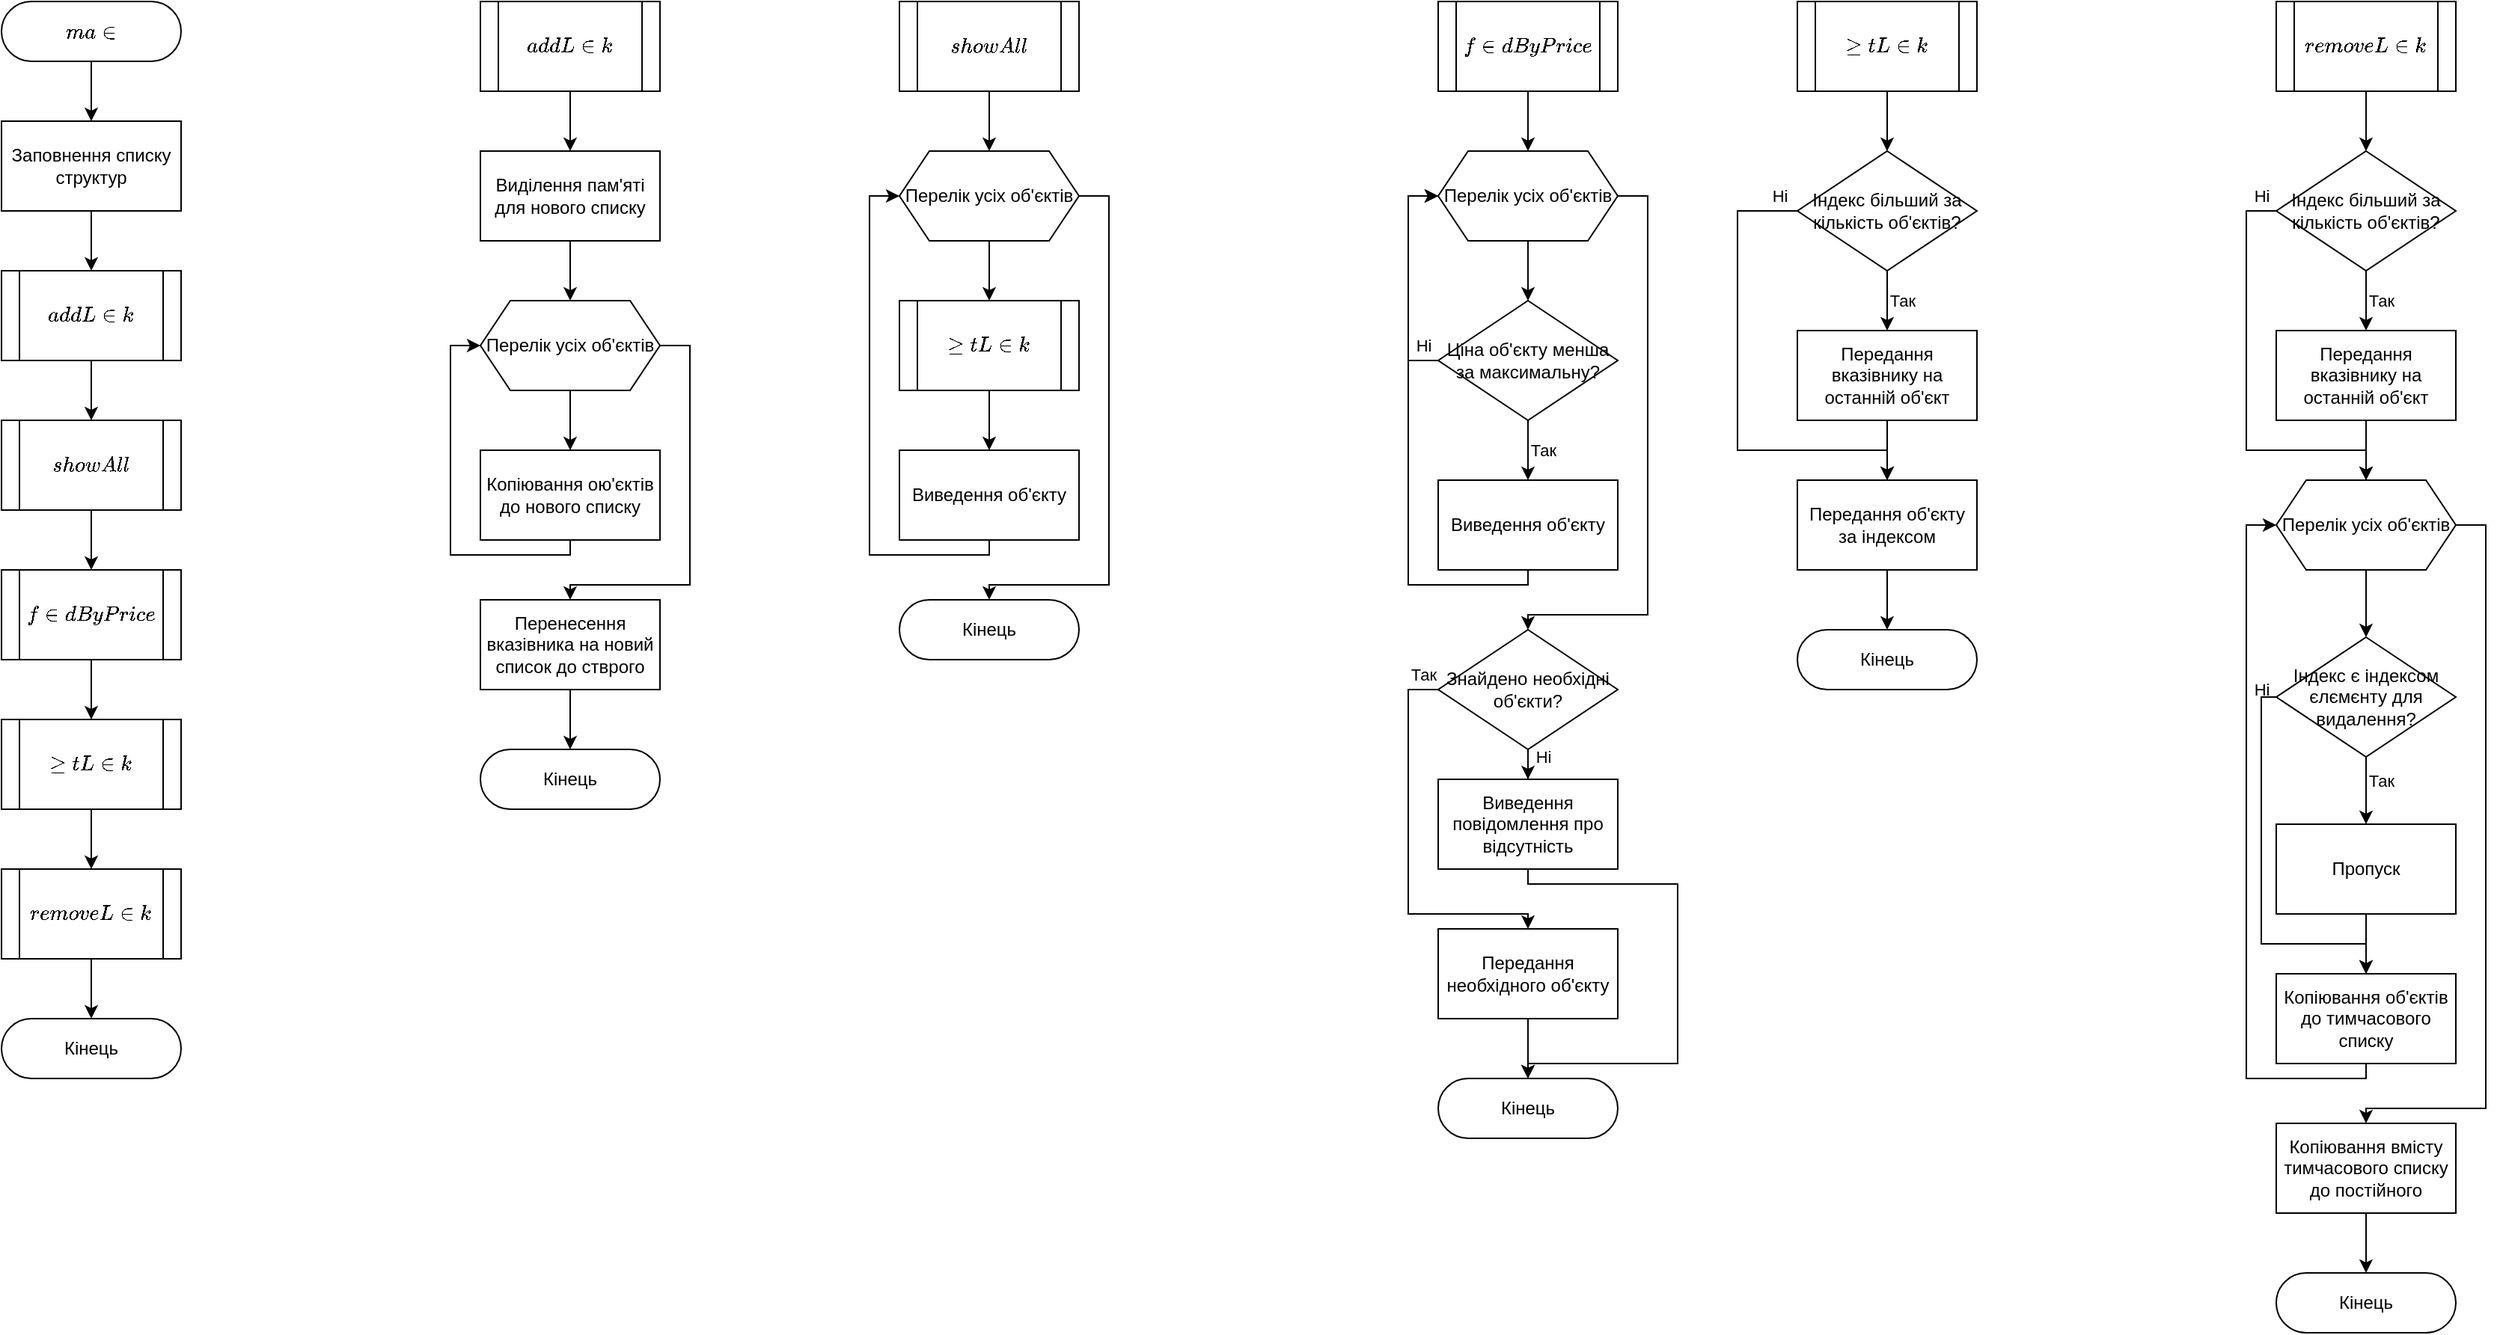 <mxfile version="14.4.3" type="device"><diagram id="C5RBs43oDa-KdzZeNtuy" name="Page-1"><mxGraphModel dx="460" dy="823" grid="1" gridSize="10" guides="1" tooltips="1" connect="1" arrows="1" fold="1" page="1" pageScale="1" pageWidth="827" pageHeight="1169" math="0" shadow="0"><root><mxCell id="WIyWlLk6GJQsqaUBKTNV-0"/><mxCell id="WIyWlLk6GJQsqaUBKTNV-1" parent="WIyWlLk6GJQsqaUBKTNV-0"/><mxCell id="fPeTVetrSULDOULDa7Mr-8" value="" style="edgeStyle=orthogonalEdgeStyle;rounded=0;orthogonalLoop=1;jettySize=auto;html=1;" edge="1" parent="WIyWlLk6GJQsqaUBKTNV-1" source="fPeTVetrSULDOULDa7Mr-0" target="fPeTVetrSULDOULDa7Mr-1"><mxGeometry relative="1" as="geometry"/></mxCell><mxCell id="fPeTVetrSULDOULDa7Mr-0" value="`main`" style="rounded=1;whiteSpace=wrap;html=1;arcSize=50;" vertex="1" parent="WIyWlLk6GJQsqaUBKTNV-1"><mxGeometry x="120" y="80" width="120" height="40" as="geometry"/></mxCell><mxCell id="fPeTVetrSULDOULDa7Mr-9" value="" style="edgeStyle=orthogonalEdgeStyle;rounded=0;orthogonalLoop=1;jettySize=auto;html=1;" edge="1" parent="WIyWlLk6GJQsqaUBKTNV-1" source="fPeTVetrSULDOULDa7Mr-1" target="fPeTVetrSULDOULDa7Mr-2"><mxGeometry relative="1" as="geometry"/></mxCell><mxCell id="fPeTVetrSULDOULDa7Mr-1" value="Заповнення списку структур" style="rounded=0;whiteSpace=wrap;html=1;" vertex="1" parent="WIyWlLk6GJQsqaUBKTNV-1"><mxGeometry x="120" y="160" width="120" height="60" as="geometry"/></mxCell><mxCell id="fPeTVetrSULDOULDa7Mr-10" value="" style="edgeStyle=orthogonalEdgeStyle;rounded=0;orthogonalLoop=1;jettySize=auto;html=1;" edge="1" parent="WIyWlLk6GJQsqaUBKTNV-1" source="fPeTVetrSULDOULDa7Mr-2" target="fPeTVetrSULDOULDa7Mr-3"><mxGeometry relative="1" as="geometry"/></mxCell><mxCell id="fPeTVetrSULDOULDa7Mr-2" value="`addLink`" style="shape=process;whiteSpace=wrap;html=1;backgroundOutline=1;" vertex="1" parent="WIyWlLk6GJQsqaUBKTNV-1"><mxGeometry x="120" y="260" width="120" height="60" as="geometry"/></mxCell><mxCell id="fPeTVetrSULDOULDa7Mr-11" value="" style="edgeStyle=orthogonalEdgeStyle;rounded=0;orthogonalLoop=1;jettySize=auto;html=1;" edge="1" parent="WIyWlLk6GJQsqaUBKTNV-1" source="fPeTVetrSULDOULDa7Mr-3" target="fPeTVetrSULDOULDa7Mr-4"><mxGeometry relative="1" as="geometry"/></mxCell><mxCell id="fPeTVetrSULDOULDa7Mr-3" value="`showAll`" style="shape=process;whiteSpace=wrap;html=1;backgroundOutline=1;" vertex="1" parent="WIyWlLk6GJQsqaUBKTNV-1"><mxGeometry x="120" y="360" width="120" height="60" as="geometry"/></mxCell><mxCell id="fPeTVetrSULDOULDa7Mr-12" value="" style="edgeStyle=orthogonalEdgeStyle;rounded=0;orthogonalLoop=1;jettySize=auto;html=1;" edge="1" parent="WIyWlLk6GJQsqaUBKTNV-1" source="fPeTVetrSULDOULDa7Mr-4" target="fPeTVetrSULDOULDa7Mr-5"><mxGeometry relative="1" as="geometry"/></mxCell><mxCell id="fPeTVetrSULDOULDa7Mr-4" value="`findByPrice`" style="shape=process;whiteSpace=wrap;html=1;backgroundOutline=1;" vertex="1" parent="WIyWlLk6GJQsqaUBKTNV-1"><mxGeometry x="120" y="460" width="120" height="60" as="geometry"/></mxCell><mxCell id="fPeTVetrSULDOULDa7Mr-13" value="" style="edgeStyle=orthogonalEdgeStyle;rounded=0;orthogonalLoop=1;jettySize=auto;html=1;" edge="1" parent="WIyWlLk6GJQsqaUBKTNV-1" source="fPeTVetrSULDOULDa7Mr-5" target="fPeTVetrSULDOULDa7Mr-6"><mxGeometry relative="1" as="geometry"/></mxCell><mxCell id="fPeTVetrSULDOULDa7Mr-5" value="`getLink`" style="shape=process;whiteSpace=wrap;html=1;backgroundOutline=1;" vertex="1" parent="WIyWlLk6GJQsqaUBKTNV-1"><mxGeometry x="120" y="560" width="120" height="60" as="geometry"/></mxCell><mxCell id="fPeTVetrSULDOULDa7Mr-14" value="" style="edgeStyle=orthogonalEdgeStyle;rounded=0;orthogonalLoop=1;jettySize=auto;html=1;" edge="1" parent="WIyWlLk6GJQsqaUBKTNV-1" source="fPeTVetrSULDOULDa7Mr-6" target="fPeTVetrSULDOULDa7Mr-7"><mxGeometry relative="1" as="geometry"/></mxCell><mxCell id="fPeTVetrSULDOULDa7Mr-6" value="`removeLink`" style="shape=process;whiteSpace=wrap;html=1;backgroundOutline=1;" vertex="1" parent="WIyWlLk6GJQsqaUBKTNV-1"><mxGeometry x="120" y="660" width="120" height="60" as="geometry"/></mxCell><mxCell id="fPeTVetrSULDOULDa7Mr-7" value="Кінець" style="rounded=1;whiteSpace=wrap;html=1;arcSize=50;" vertex="1" parent="WIyWlLk6GJQsqaUBKTNV-1"><mxGeometry x="120" y="760" width="120" height="40" as="geometry"/></mxCell><mxCell id="fPeTVetrSULDOULDa7Mr-42" value="" style="edgeStyle=orthogonalEdgeStyle;rounded=0;orthogonalLoop=1;jettySize=auto;html=1;" edge="1" parent="WIyWlLk6GJQsqaUBKTNV-1" source="fPeTVetrSULDOULDa7Mr-16" target="fPeTVetrSULDOULDa7Mr-21"><mxGeometry relative="1" as="geometry"/></mxCell><mxCell id="fPeTVetrSULDOULDa7Mr-16" value="&lt;span&gt;`addLink`&lt;/span&gt;" style="shape=process;whiteSpace=wrap;html=1;backgroundOutline=1;" vertex="1" parent="WIyWlLk6GJQsqaUBKTNV-1"><mxGeometry x="440" y="80" width="120" height="60" as="geometry"/></mxCell><mxCell id="fPeTVetrSULDOULDa7Mr-48" value="" style="edgeStyle=orthogonalEdgeStyle;rounded=0;orthogonalLoop=1;jettySize=auto;html=1;" edge="1" parent="WIyWlLk6GJQsqaUBKTNV-1" source="fPeTVetrSULDOULDa7Mr-17" target="fPeTVetrSULDOULDa7Mr-26"><mxGeometry relative="1" as="geometry"/></mxCell><mxCell id="fPeTVetrSULDOULDa7Mr-17" value="&lt;span&gt;`showAll`&lt;/span&gt;" style="shape=process;whiteSpace=wrap;html=1;backgroundOutline=1;" vertex="1" parent="WIyWlLk6GJQsqaUBKTNV-1"><mxGeometry x="720" y="80" width="120" height="60" as="geometry"/></mxCell><mxCell id="fPeTVetrSULDOULDa7Mr-55" value="" style="edgeStyle=orthogonalEdgeStyle;rounded=0;orthogonalLoop=1;jettySize=auto;html=1;" edge="1" parent="WIyWlLk6GJQsqaUBKTNV-1" source="fPeTVetrSULDOULDa7Mr-18" target="fPeTVetrSULDOULDa7Mr-29"><mxGeometry relative="1" as="geometry"/></mxCell><mxCell id="fPeTVetrSULDOULDa7Mr-18" value="&lt;span&gt;`findByPrice`&lt;/span&gt;" style="shape=process;whiteSpace=wrap;html=1;backgroundOutline=1;" vertex="1" parent="WIyWlLk6GJQsqaUBKTNV-1"><mxGeometry x="1080" y="80" width="120" height="60" as="geometry"/></mxCell><mxCell id="fPeTVetrSULDOULDa7Mr-71" value="" style="edgeStyle=orthogonalEdgeStyle;rounded=0;orthogonalLoop=1;jettySize=auto;html=1;" edge="1" parent="WIyWlLk6GJQsqaUBKTNV-1" source="fPeTVetrSULDOULDa7Mr-19" target="fPeTVetrSULDOULDa7Mr-34"><mxGeometry relative="1" as="geometry"/></mxCell><mxCell id="fPeTVetrSULDOULDa7Mr-19" value="&lt;span&gt;`getLink`&lt;/span&gt;" style="shape=process;whiteSpace=wrap;html=1;backgroundOutline=1;" vertex="1" parent="WIyWlLk6GJQsqaUBKTNV-1"><mxGeometry x="1320" y="80" width="120" height="60" as="geometry"/></mxCell><mxCell id="fPeTVetrSULDOULDa7Mr-90" value="" style="edgeStyle=orthogonalEdgeStyle;rounded=0;orthogonalLoop=1;jettySize=auto;html=1;" edge="1" parent="WIyWlLk6GJQsqaUBKTNV-1" source="fPeTVetrSULDOULDa7Mr-20" target="fPeTVetrSULDOULDa7Mr-87"><mxGeometry relative="1" as="geometry"/></mxCell><mxCell id="fPeTVetrSULDOULDa7Mr-20" value="&lt;span&gt;`removeLink`&lt;/span&gt;" style="shape=process;whiteSpace=wrap;html=1;backgroundOutline=1;" vertex="1" parent="WIyWlLk6GJQsqaUBKTNV-1"><mxGeometry x="1640" y="80" width="120" height="60" as="geometry"/></mxCell><mxCell id="fPeTVetrSULDOULDa7Mr-43" value="" style="edgeStyle=orthogonalEdgeStyle;rounded=0;orthogonalLoop=1;jettySize=auto;html=1;" edge="1" parent="WIyWlLk6GJQsqaUBKTNV-1" source="fPeTVetrSULDOULDa7Mr-21" target="fPeTVetrSULDOULDa7Mr-22"><mxGeometry relative="1" as="geometry"/></mxCell><mxCell id="fPeTVetrSULDOULDa7Mr-21" value="Виділення пам'яті для нового списку" style="rounded=0;whiteSpace=wrap;html=1;" vertex="1" parent="WIyWlLk6GJQsqaUBKTNV-1"><mxGeometry x="440" y="180" width="120" height="60" as="geometry"/></mxCell><mxCell id="fPeTVetrSULDOULDa7Mr-44" value="" style="edgeStyle=orthogonalEdgeStyle;rounded=0;orthogonalLoop=1;jettySize=auto;html=1;" edge="1" parent="WIyWlLk6GJQsqaUBKTNV-1" source="fPeTVetrSULDOULDa7Mr-22" target="fPeTVetrSULDOULDa7Mr-23"><mxGeometry relative="1" as="geometry"/></mxCell><mxCell id="fPeTVetrSULDOULDa7Mr-46" style="edgeStyle=orthogonalEdgeStyle;rounded=0;orthogonalLoop=1;jettySize=auto;html=1;entryX=0.5;entryY=0;entryDx=0;entryDy=0;" edge="1" parent="WIyWlLk6GJQsqaUBKTNV-1" source="fPeTVetrSULDOULDa7Mr-22" target="fPeTVetrSULDOULDa7Mr-24"><mxGeometry relative="1" as="geometry"><Array as="points"><mxPoint x="580" y="310"/><mxPoint x="580" y="470"/><mxPoint x="500" y="470"/></Array></mxGeometry></mxCell><mxCell id="fPeTVetrSULDOULDa7Mr-22" value="Перелік усіх об'єктів" style="shape=hexagon;perimeter=hexagonPerimeter2;whiteSpace=wrap;html=1;fixedSize=1;" vertex="1" parent="WIyWlLk6GJQsqaUBKTNV-1"><mxGeometry x="440" y="280" width="120" height="60" as="geometry"/></mxCell><mxCell id="fPeTVetrSULDOULDa7Mr-45" style="edgeStyle=orthogonalEdgeStyle;rounded=0;orthogonalLoop=1;jettySize=auto;html=1;entryX=0;entryY=0.5;entryDx=0;entryDy=0;" edge="1" parent="WIyWlLk6GJQsqaUBKTNV-1" source="fPeTVetrSULDOULDa7Mr-23" target="fPeTVetrSULDOULDa7Mr-22"><mxGeometry relative="1" as="geometry"><Array as="points"><mxPoint x="500" y="450"/><mxPoint x="420" y="450"/><mxPoint x="420" y="310"/></Array></mxGeometry></mxCell><mxCell id="fPeTVetrSULDOULDa7Mr-23" value="Копіювання ою'єктів до нового списку" style="rounded=0;whiteSpace=wrap;html=1;" vertex="1" parent="WIyWlLk6GJQsqaUBKTNV-1"><mxGeometry x="440" y="380" width="120" height="60" as="geometry"/></mxCell><mxCell id="fPeTVetrSULDOULDa7Mr-47" value="" style="edgeStyle=orthogonalEdgeStyle;rounded=0;orthogonalLoop=1;jettySize=auto;html=1;" edge="1" parent="WIyWlLk6GJQsqaUBKTNV-1" source="fPeTVetrSULDOULDa7Mr-24" target="fPeTVetrSULDOULDa7Mr-25"><mxGeometry relative="1" as="geometry"/></mxCell><mxCell id="fPeTVetrSULDOULDa7Mr-24" value="Перенесення вказівника на новий список до стврого" style="rounded=0;whiteSpace=wrap;html=1;" vertex="1" parent="WIyWlLk6GJQsqaUBKTNV-1"><mxGeometry x="440" y="480" width="120" height="60" as="geometry"/></mxCell><mxCell id="fPeTVetrSULDOULDa7Mr-25" value="Кінець" style="rounded=1;whiteSpace=wrap;html=1;arcSize=50;" vertex="1" parent="WIyWlLk6GJQsqaUBKTNV-1"><mxGeometry x="440" y="580" width="120" height="40" as="geometry"/></mxCell><mxCell id="fPeTVetrSULDOULDa7Mr-50" value="" style="edgeStyle=orthogonalEdgeStyle;rounded=0;orthogonalLoop=1;jettySize=auto;html=1;" edge="1" parent="WIyWlLk6GJQsqaUBKTNV-1" source="fPeTVetrSULDOULDa7Mr-26" target="fPeTVetrSULDOULDa7Mr-49"><mxGeometry relative="1" as="geometry"/></mxCell><mxCell id="fPeTVetrSULDOULDa7Mr-54" style="edgeStyle=orthogonalEdgeStyle;rounded=0;orthogonalLoop=1;jettySize=auto;html=1;exitX=1;exitY=0.5;exitDx=0;exitDy=0;" edge="1" parent="WIyWlLk6GJQsqaUBKTNV-1" source="fPeTVetrSULDOULDa7Mr-26" target="fPeTVetrSULDOULDa7Mr-28"><mxGeometry relative="1" as="geometry"><Array as="points"><mxPoint x="860" y="210"/><mxPoint x="860" y="470"/><mxPoint x="780" y="470"/></Array></mxGeometry></mxCell><mxCell id="fPeTVetrSULDOULDa7Mr-26" value="Перелік усіх об'єктів" style="shape=hexagon;perimeter=hexagonPerimeter2;whiteSpace=wrap;html=1;fixedSize=1;" vertex="1" parent="WIyWlLk6GJQsqaUBKTNV-1"><mxGeometry x="720" y="180" width="120" height="60" as="geometry"/></mxCell><mxCell id="fPeTVetrSULDOULDa7Mr-53" style="edgeStyle=orthogonalEdgeStyle;rounded=0;orthogonalLoop=1;jettySize=auto;html=1;entryX=0;entryY=0.5;entryDx=0;entryDy=0;" edge="1" parent="WIyWlLk6GJQsqaUBKTNV-1" source="fPeTVetrSULDOULDa7Mr-27" target="fPeTVetrSULDOULDa7Mr-26"><mxGeometry relative="1" as="geometry"><Array as="points"><mxPoint x="780" y="450"/><mxPoint x="700" y="450"/><mxPoint x="700" y="210"/></Array></mxGeometry></mxCell><mxCell id="fPeTVetrSULDOULDa7Mr-27" value="Виведення об'єкту" style="rounded=0;whiteSpace=wrap;html=1;" vertex="1" parent="WIyWlLk6GJQsqaUBKTNV-1"><mxGeometry x="720" y="380" width="120" height="60" as="geometry"/></mxCell><mxCell id="fPeTVetrSULDOULDa7Mr-28" value="Кінець" style="rounded=1;whiteSpace=wrap;html=1;arcSize=50;" vertex="1" parent="WIyWlLk6GJQsqaUBKTNV-1"><mxGeometry x="720" y="480" width="120" height="40" as="geometry"/></mxCell><mxCell id="fPeTVetrSULDOULDa7Mr-56" value="" style="edgeStyle=orthogonalEdgeStyle;rounded=0;orthogonalLoop=1;jettySize=auto;html=1;" edge="1" parent="WIyWlLk6GJQsqaUBKTNV-1" source="fPeTVetrSULDOULDa7Mr-29" target="fPeTVetrSULDOULDa7Mr-30"><mxGeometry relative="1" as="geometry"/></mxCell><mxCell id="fPeTVetrSULDOULDa7Mr-60" style="edgeStyle=orthogonalEdgeStyle;rounded=0;orthogonalLoop=1;jettySize=auto;html=1;entryX=0.5;entryY=0;entryDx=0;entryDy=0;" edge="1" parent="WIyWlLk6GJQsqaUBKTNV-1" source="fPeTVetrSULDOULDa7Mr-29" target="fPeTVetrSULDOULDa7Mr-32"><mxGeometry relative="1" as="geometry"><Array as="points"><mxPoint x="1220" y="210"/><mxPoint x="1220" y="490"/><mxPoint x="1140" y="490"/></Array></mxGeometry></mxCell><mxCell id="fPeTVetrSULDOULDa7Mr-29" value="&lt;span&gt;Перелік усіх об'єктів&lt;/span&gt;" style="shape=hexagon;perimeter=hexagonPerimeter2;whiteSpace=wrap;html=1;fixedSize=1;" vertex="1" parent="WIyWlLk6GJQsqaUBKTNV-1"><mxGeometry x="1080" y="180" width="120" height="60" as="geometry"/></mxCell><mxCell id="fPeTVetrSULDOULDa7Mr-57" value="" style="edgeStyle=orthogonalEdgeStyle;rounded=0;orthogonalLoop=1;jettySize=auto;html=1;" edge="1" parent="WIyWlLk6GJQsqaUBKTNV-1" source="fPeTVetrSULDOULDa7Mr-30" target="fPeTVetrSULDOULDa7Mr-31"><mxGeometry relative="1" as="geometry"><Array as="points"><mxPoint x="1140" y="370"/><mxPoint x="1140" y="370"/></Array></mxGeometry></mxCell><mxCell id="fPeTVetrSULDOULDa7Mr-67" value="Так" style="edgeLabel;html=1;align=center;verticalAlign=middle;resizable=0;points=[];" vertex="1" connectable="0" parent="fPeTVetrSULDOULDa7Mr-57"><mxGeometry x="-0.8" relative="1" as="geometry"><mxPoint x="10" y="16" as="offset"/></mxGeometry></mxCell><mxCell id="fPeTVetrSULDOULDa7Mr-59" style="edgeStyle=orthogonalEdgeStyle;rounded=0;orthogonalLoop=1;jettySize=auto;html=1;exitX=0;exitY=0.5;exitDx=0;exitDy=0;" edge="1" parent="WIyWlLk6GJQsqaUBKTNV-1" source="fPeTVetrSULDOULDa7Mr-30"><mxGeometry relative="1" as="geometry"><mxPoint x="1080" y="210" as="targetPoint"/><Array as="points"><mxPoint x="1060" y="320"/><mxPoint x="1060" y="210"/></Array></mxGeometry></mxCell><mxCell id="fPeTVetrSULDOULDa7Mr-68" value="Ні" style="edgeLabel;html=1;align=center;verticalAlign=middle;resizable=0;points=[];" vertex="1" connectable="0" parent="fPeTVetrSULDOULDa7Mr-59"><mxGeometry x="-0.92" relative="1" as="geometry"><mxPoint x="-4" y="-10" as="offset"/></mxGeometry></mxCell><mxCell id="fPeTVetrSULDOULDa7Mr-30" value="Ціна об'єкту менша за максимальну?" style="rhombus;whiteSpace=wrap;html=1;" vertex="1" parent="WIyWlLk6GJQsqaUBKTNV-1"><mxGeometry x="1080" y="280" width="120" height="80" as="geometry"/></mxCell><mxCell id="fPeTVetrSULDOULDa7Mr-58" style="edgeStyle=orthogonalEdgeStyle;rounded=0;orthogonalLoop=1;jettySize=auto;html=1;entryX=0;entryY=0.5;entryDx=0;entryDy=0;" edge="1" parent="WIyWlLk6GJQsqaUBKTNV-1" source="fPeTVetrSULDOULDa7Mr-31" target="fPeTVetrSULDOULDa7Mr-29"><mxGeometry relative="1" as="geometry"><Array as="points"><mxPoint x="1140" y="470"/><mxPoint x="1060" y="470"/><mxPoint x="1060" y="210"/></Array></mxGeometry></mxCell><mxCell id="fPeTVetrSULDOULDa7Mr-31" value="Виведення об'єкту" style="rounded=0;whiteSpace=wrap;html=1;" vertex="1" parent="WIyWlLk6GJQsqaUBKTNV-1"><mxGeometry x="1080" y="400" width="120" height="60" as="geometry"/></mxCell><mxCell id="fPeTVetrSULDOULDa7Mr-63" value="" style="edgeStyle=orthogonalEdgeStyle;rounded=0;orthogonalLoop=1;jettySize=auto;html=1;" edge="1" parent="WIyWlLk6GJQsqaUBKTNV-1" source="fPeTVetrSULDOULDa7Mr-32" target="fPeTVetrSULDOULDa7Mr-61"><mxGeometry relative="1" as="geometry"/></mxCell><mxCell id="fPeTVetrSULDOULDa7Mr-69" value="Ні" style="edgeLabel;html=1;align=center;verticalAlign=middle;resizable=0;points=[];" vertex="1" connectable="0" parent="fPeTVetrSULDOULDa7Mr-63"><mxGeometry x="0.515" y="1" relative="1" as="geometry"><mxPoint x="9" y="-0.56" as="offset"/></mxGeometry></mxCell><mxCell id="fPeTVetrSULDOULDa7Mr-64" style="edgeStyle=orthogonalEdgeStyle;rounded=0;orthogonalLoop=1;jettySize=auto;html=1;exitX=0;exitY=0.5;exitDx=0;exitDy=0;" edge="1" parent="WIyWlLk6GJQsqaUBKTNV-1" source="fPeTVetrSULDOULDa7Mr-32" target="fPeTVetrSULDOULDa7Mr-62"><mxGeometry relative="1" as="geometry"><Array as="points"><mxPoint x="1060" y="540"/><mxPoint x="1060" y="690"/><mxPoint x="1140" y="690"/></Array></mxGeometry></mxCell><mxCell id="fPeTVetrSULDOULDa7Mr-70" value="Так" style="edgeLabel;html=1;align=center;verticalAlign=middle;resizable=0;points=[];" vertex="1" connectable="0" parent="fPeTVetrSULDOULDa7Mr-64"><mxGeometry x="-0.9" relative="1" as="geometry"><mxPoint x="3.06" y="-10" as="offset"/></mxGeometry></mxCell><mxCell id="fPeTVetrSULDOULDa7Mr-32" value="Знайдено необхідні об'єкти?" style="rhombus;whiteSpace=wrap;html=1;" vertex="1" parent="WIyWlLk6GJQsqaUBKTNV-1"><mxGeometry x="1080" y="500" width="120" height="80" as="geometry"/></mxCell><mxCell id="fPeTVetrSULDOULDa7Mr-33" value="Кінець" style="rounded=1;whiteSpace=wrap;html=1;arcSize=50;" vertex="1" parent="WIyWlLk6GJQsqaUBKTNV-1"><mxGeometry x="1080" y="800" width="120" height="40" as="geometry"/></mxCell><mxCell id="fPeTVetrSULDOULDa7Mr-72" value="" style="edgeStyle=orthogonalEdgeStyle;rounded=0;orthogonalLoop=1;jettySize=auto;html=1;" edge="1" parent="WIyWlLk6GJQsqaUBKTNV-1" source="fPeTVetrSULDOULDa7Mr-34" target="fPeTVetrSULDOULDa7Mr-35"><mxGeometry relative="1" as="geometry"/></mxCell><mxCell id="fPeTVetrSULDOULDa7Mr-80" value="Так" style="edgeLabel;html=1;align=center;verticalAlign=middle;resizable=0;points=[];" vertex="1" connectable="0" parent="fPeTVetrSULDOULDa7Mr-72"><mxGeometry x="-0.683" y="1" relative="1" as="geometry"><mxPoint x="9" y="13.67" as="offset"/></mxGeometry></mxCell><mxCell id="fPeTVetrSULDOULDa7Mr-79" style="edgeStyle=orthogonalEdgeStyle;rounded=0;orthogonalLoop=1;jettySize=auto;html=1;entryX=0.5;entryY=0;entryDx=0;entryDy=0;" edge="1" parent="WIyWlLk6GJQsqaUBKTNV-1" source="fPeTVetrSULDOULDa7Mr-34" target="fPeTVetrSULDOULDa7Mr-76"><mxGeometry relative="1" as="geometry"><Array as="points"><mxPoint x="1280" y="220"/><mxPoint x="1280" y="380"/><mxPoint x="1380" y="380"/></Array></mxGeometry></mxCell><mxCell id="fPeTVetrSULDOULDa7Mr-81" value="Ні" style="edgeLabel;html=1;align=center;verticalAlign=middle;resizable=0;points=[];" vertex="1" connectable="0" parent="fPeTVetrSULDOULDa7Mr-79"><mxGeometry x="-0.925" y="-1" relative="1" as="geometry"><mxPoint y="-9" as="offset"/></mxGeometry></mxCell><mxCell id="fPeTVetrSULDOULDa7Mr-34" value="Індекс більший за кількість об'єктів?" style="rhombus;whiteSpace=wrap;html=1;" vertex="1" parent="WIyWlLk6GJQsqaUBKTNV-1"><mxGeometry x="1320" y="180" width="120" height="80" as="geometry"/></mxCell><mxCell id="fPeTVetrSULDOULDa7Mr-77" value="" style="edgeStyle=orthogonalEdgeStyle;rounded=0;orthogonalLoop=1;jettySize=auto;html=1;" edge="1" parent="WIyWlLk6GJQsqaUBKTNV-1" source="fPeTVetrSULDOULDa7Mr-35" target="fPeTVetrSULDOULDa7Mr-76"><mxGeometry relative="1" as="geometry"/></mxCell><mxCell id="fPeTVetrSULDOULDa7Mr-35" value="Передання вказівнику на останній об'єкт" style="rounded=0;whiteSpace=wrap;html=1;" vertex="1" parent="WIyWlLk6GJQsqaUBKTNV-1"><mxGeometry x="1320" y="300" width="120" height="60" as="geometry"/></mxCell><mxCell id="fPeTVetrSULDOULDa7Mr-36" value="Кінець" style="rounded=1;whiteSpace=wrap;html=1;arcSize=50;" vertex="1" parent="WIyWlLk6GJQsqaUBKTNV-1"><mxGeometry x="1320" y="500" width="120" height="40" as="geometry"/></mxCell><mxCell id="fPeTVetrSULDOULDa7Mr-91" value="" style="edgeStyle=orthogonalEdgeStyle;rounded=0;orthogonalLoop=1;jettySize=auto;html=1;" edge="1" parent="WIyWlLk6GJQsqaUBKTNV-1" source="fPeTVetrSULDOULDa7Mr-38" target="fPeTVetrSULDOULDa7Mr-39"><mxGeometry relative="1" as="geometry"/></mxCell><mxCell id="fPeTVetrSULDOULDa7Mr-100" style="edgeStyle=orthogonalEdgeStyle;rounded=0;orthogonalLoop=1;jettySize=auto;html=1;exitX=1;exitY=0.5;exitDx=0;exitDy=0;" edge="1" parent="WIyWlLk6GJQsqaUBKTNV-1" source="fPeTVetrSULDOULDa7Mr-38" target="fPeTVetrSULDOULDa7Mr-94"><mxGeometry relative="1" as="geometry"><Array as="points"><mxPoint x="1780" y="430"/><mxPoint x="1780" y="820"/><mxPoint x="1700" y="820"/></Array></mxGeometry></mxCell><mxCell id="fPeTVetrSULDOULDa7Mr-38" value="Перелік усіх об'єктів" style="shape=hexagon;perimeter=hexagonPerimeter2;whiteSpace=wrap;html=1;fixedSize=1;" vertex="1" parent="WIyWlLk6GJQsqaUBKTNV-1"><mxGeometry x="1640" y="400" width="120" height="60" as="geometry"/></mxCell><mxCell id="fPeTVetrSULDOULDa7Mr-92" value="" style="edgeStyle=orthogonalEdgeStyle;rounded=0;orthogonalLoop=1;jettySize=auto;html=1;" edge="1" parent="WIyWlLk6GJQsqaUBKTNV-1" source="fPeTVetrSULDOULDa7Mr-39" target="fPeTVetrSULDOULDa7Mr-40"><mxGeometry relative="1" as="geometry"><Array as="points"><mxPoint x="1700" y="600"/><mxPoint x="1700" y="600"/></Array></mxGeometry></mxCell><mxCell id="fPeTVetrSULDOULDa7Mr-102" value="Так" style="edgeLabel;html=1;align=center;verticalAlign=middle;resizable=0;points=[];" vertex="1" connectable="0" parent="fPeTVetrSULDOULDa7Mr-92"><mxGeometry x="-0.719" y="-1" relative="1" as="geometry"><mxPoint x="11" y="8.81" as="offset"/></mxGeometry></mxCell><mxCell id="fPeTVetrSULDOULDa7Mr-96" style="edgeStyle=orthogonalEdgeStyle;rounded=0;orthogonalLoop=1;jettySize=auto;html=1;entryX=0.5;entryY=0;entryDx=0;entryDy=0;" edge="1" parent="WIyWlLk6GJQsqaUBKTNV-1" source="fPeTVetrSULDOULDa7Mr-39" target="fPeTVetrSULDOULDa7Mr-93"><mxGeometry relative="1" as="geometry"><mxPoint x="1690" y="740" as="targetPoint"/><Array as="points"><mxPoint x="1630" y="545"/><mxPoint x="1630" y="710"/><mxPoint x="1700" y="710"/></Array></mxGeometry></mxCell><mxCell id="fPeTVetrSULDOULDa7Mr-103" value="Ні" style="edgeLabel;html=1;align=center;verticalAlign=middle;resizable=0;points=[];labelBackgroundColor=none;" vertex="1" connectable="0" parent="fPeTVetrSULDOULDa7Mr-96"><mxGeometry x="-0.937" relative="1" as="geometry"><mxPoint x="-1.67" y="-5" as="offset"/></mxGeometry></mxCell><mxCell id="fPeTVetrSULDOULDa7Mr-39" value="Індекс є індексом єлємєнту для видалення?" style="rhombus;whiteSpace=wrap;html=1;" vertex="1" parent="WIyWlLk6GJQsqaUBKTNV-1"><mxGeometry x="1640" y="505" width="120" height="80" as="geometry"/></mxCell><mxCell id="fPeTVetrSULDOULDa7Mr-95" value="" style="edgeStyle=orthogonalEdgeStyle;rounded=0;orthogonalLoop=1;jettySize=auto;html=1;" edge="1" parent="WIyWlLk6GJQsqaUBKTNV-1" source="fPeTVetrSULDOULDa7Mr-40" target="fPeTVetrSULDOULDa7Mr-93"><mxGeometry relative="1" as="geometry"/></mxCell><mxCell id="fPeTVetrSULDOULDa7Mr-40" value="Пропуск" style="rounded=0;whiteSpace=wrap;html=1;" vertex="1" parent="WIyWlLk6GJQsqaUBKTNV-1"><mxGeometry x="1640" y="630" width="120" height="60" as="geometry"/></mxCell><mxCell id="fPeTVetrSULDOULDa7Mr-41" value="Кінець" style="rounded=1;whiteSpace=wrap;html=1;arcSize=50;" vertex="1" parent="WIyWlLk6GJQsqaUBKTNV-1"><mxGeometry x="1640" y="930" width="120" height="40" as="geometry"/></mxCell><mxCell id="fPeTVetrSULDOULDa7Mr-52" value="" style="edgeStyle=orthogonalEdgeStyle;rounded=0;orthogonalLoop=1;jettySize=auto;html=1;" edge="1" parent="WIyWlLk6GJQsqaUBKTNV-1" source="fPeTVetrSULDOULDa7Mr-49" target="fPeTVetrSULDOULDa7Mr-27"><mxGeometry relative="1" as="geometry"/></mxCell><mxCell id="fPeTVetrSULDOULDa7Mr-49" value="&lt;span&gt;`getLink`&lt;/span&gt;" style="shape=process;whiteSpace=wrap;html=1;backgroundOutline=1;" vertex="1" parent="WIyWlLk6GJQsqaUBKTNV-1"><mxGeometry x="720" y="280" width="120" height="60" as="geometry"/></mxCell><mxCell id="fPeTVetrSULDOULDa7Mr-65" style="edgeStyle=orthogonalEdgeStyle;rounded=0;orthogonalLoop=1;jettySize=auto;html=1;entryX=0.5;entryY=0;entryDx=0;entryDy=0;" edge="1" parent="WIyWlLk6GJQsqaUBKTNV-1" source="fPeTVetrSULDOULDa7Mr-61" target="fPeTVetrSULDOULDa7Mr-33"><mxGeometry relative="1" as="geometry"><Array as="points"><mxPoint x="1140" y="670"/><mxPoint x="1240" y="670"/><mxPoint x="1240" y="790"/><mxPoint x="1140" y="790"/></Array></mxGeometry></mxCell><mxCell id="fPeTVetrSULDOULDa7Mr-61" value="Виведення повідомлення про відсутність" style="rounded=0;whiteSpace=wrap;html=1;" vertex="1" parent="WIyWlLk6GJQsqaUBKTNV-1"><mxGeometry x="1080" y="600" width="120" height="60" as="geometry"/></mxCell><mxCell id="fPeTVetrSULDOULDa7Mr-66" value="" style="edgeStyle=orthogonalEdgeStyle;rounded=0;orthogonalLoop=1;jettySize=auto;html=1;" edge="1" parent="WIyWlLk6GJQsqaUBKTNV-1" source="fPeTVetrSULDOULDa7Mr-62" target="fPeTVetrSULDOULDa7Mr-33"><mxGeometry relative="1" as="geometry"/></mxCell><mxCell id="fPeTVetrSULDOULDa7Mr-62" value="Передання необхідного об'єкту" style="rounded=0;whiteSpace=wrap;html=1;" vertex="1" parent="WIyWlLk6GJQsqaUBKTNV-1"><mxGeometry x="1080" y="700" width="120" height="60" as="geometry"/></mxCell><mxCell id="fPeTVetrSULDOULDa7Mr-78" value="" style="edgeStyle=orthogonalEdgeStyle;rounded=0;orthogonalLoop=1;jettySize=auto;html=1;" edge="1" parent="WIyWlLk6GJQsqaUBKTNV-1" source="fPeTVetrSULDOULDa7Mr-76" target="fPeTVetrSULDOULDa7Mr-36"><mxGeometry relative="1" as="geometry"/></mxCell><mxCell id="fPeTVetrSULDOULDa7Mr-76" value="Передання об'єкту за індексом" style="rounded=0;whiteSpace=wrap;html=1;" vertex="1" parent="WIyWlLk6GJQsqaUBKTNV-1"><mxGeometry x="1320" y="400" width="120" height="60" as="geometry"/></mxCell><mxCell id="fPeTVetrSULDOULDa7Mr-83" value="" style="edgeStyle=orthogonalEdgeStyle;rounded=0;orthogonalLoop=1;jettySize=auto;html=1;" edge="1" parent="WIyWlLk6GJQsqaUBKTNV-1" source="fPeTVetrSULDOULDa7Mr-87" target="fPeTVetrSULDOULDa7Mr-89"><mxGeometry relative="1" as="geometry"/></mxCell><mxCell id="fPeTVetrSULDOULDa7Mr-84" value="Так" style="edgeLabel;html=1;align=center;verticalAlign=middle;resizable=0;points=[];" vertex="1" connectable="0" parent="fPeTVetrSULDOULDa7Mr-83"><mxGeometry x="-0.683" y="1" relative="1" as="geometry"><mxPoint x="9" y="13.67" as="offset"/></mxGeometry></mxCell><mxCell id="fPeTVetrSULDOULDa7Mr-85" style="edgeStyle=orthogonalEdgeStyle;rounded=0;orthogonalLoop=1;jettySize=auto;html=1;entryX=0.5;entryY=0;entryDx=0;entryDy=0;" edge="1" parent="WIyWlLk6GJQsqaUBKTNV-1" source="fPeTVetrSULDOULDa7Mr-87"><mxGeometry relative="1" as="geometry"><mxPoint x="1700" y="400" as="targetPoint"/><Array as="points"><mxPoint x="1620" y="220"/><mxPoint x="1620" y="380"/><mxPoint x="1700" y="380"/></Array></mxGeometry></mxCell><mxCell id="fPeTVetrSULDOULDa7Mr-86" value="Ні" style="edgeLabel;html=1;align=center;verticalAlign=middle;resizable=0;points=[];" vertex="1" connectable="0" parent="fPeTVetrSULDOULDa7Mr-85"><mxGeometry x="-0.925" y="-1" relative="1" as="geometry"><mxPoint y="-9" as="offset"/></mxGeometry></mxCell><mxCell id="fPeTVetrSULDOULDa7Mr-87" value="Індекс більший за кількість об'єктів?" style="rhombus;whiteSpace=wrap;html=1;" vertex="1" parent="WIyWlLk6GJQsqaUBKTNV-1"><mxGeometry x="1640" y="180" width="120" height="80" as="geometry"/></mxCell><mxCell id="fPeTVetrSULDOULDa7Mr-88" value="" style="edgeStyle=orthogonalEdgeStyle;rounded=0;orthogonalLoop=1;jettySize=auto;html=1;" edge="1" parent="WIyWlLk6GJQsqaUBKTNV-1" source="fPeTVetrSULDOULDa7Mr-89"><mxGeometry relative="1" as="geometry"><mxPoint x="1700" y="400" as="targetPoint"/></mxGeometry></mxCell><mxCell id="fPeTVetrSULDOULDa7Mr-89" value="Передання вказівнику на останній об'єкт" style="rounded=0;whiteSpace=wrap;html=1;" vertex="1" parent="WIyWlLk6GJQsqaUBKTNV-1"><mxGeometry x="1640" y="300" width="120" height="60" as="geometry"/></mxCell><mxCell id="fPeTVetrSULDOULDa7Mr-97" style="edgeStyle=orthogonalEdgeStyle;rounded=0;orthogonalLoop=1;jettySize=auto;html=1;entryX=0;entryY=0.5;entryDx=0;entryDy=0;" edge="1" parent="WIyWlLk6GJQsqaUBKTNV-1" source="fPeTVetrSULDOULDa7Mr-93" target="fPeTVetrSULDOULDa7Mr-38"><mxGeometry relative="1" as="geometry"><Array as="points"><mxPoint x="1700" y="800"/><mxPoint x="1620" y="800"/><mxPoint x="1620" y="430"/></Array></mxGeometry></mxCell><mxCell id="fPeTVetrSULDOULDa7Mr-93" value="Копіювання об'єктів до тимчасового списку" style="rounded=0;whiteSpace=wrap;html=1;" vertex="1" parent="WIyWlLk6GJQsqaUBKTNV-1"><mxGeometry x="1640" y="730" width="120" height="60" as="geometry"/></mxCell><mxCell id="fPeTVetrSULDOULDa7Mr-101" value="" style="edgeStyle=orthogonalEdgeStyle;rounded=0;orthogonalLoop=1;jettySize=auto;html=1;" edge="1" parent="WIyWlLk6GJQsqaUBKTNV-1" source="fPeTVetrSULDOULDa7Mr-94" target="fPeTVetrSULDOULDa7Mr-41"><mxGeometry relative="1" as="geometry"/></mxCell><mxCell id="fPeTVetrSULDOULDa7Mr-94" value="Копіювання вмісту тимчасового списку до постійного" style="rounded=0;whiteSpace=wrap;html=1;" vertex="1" parent="WIyWlLk6GJQsqaUBKTNV-1"><mxGeometry x="1640" y="830" width="120" height="60" as="geometry"/></mxCell></root></mxGraphModel></diagram></mxfile>